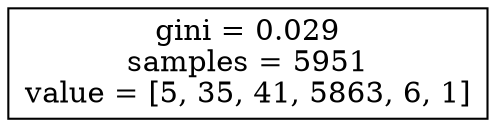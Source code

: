 digraph Tree {
node [shape=box] ;
0 [label="gini = 0.029\nsamples = 5951\nvalue = [5, 35, 41, 5863, 6, 1]"] ;
}